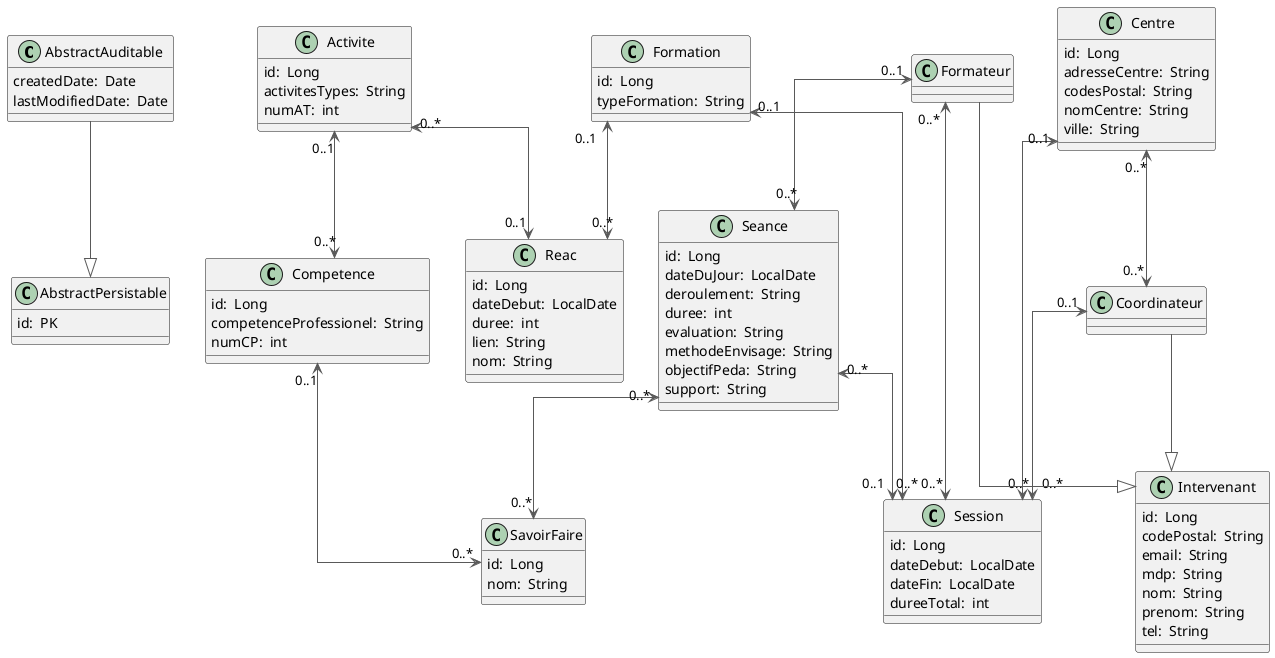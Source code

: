 @startuml


top to bottom direction
skinparam linetype ortho

class AbstractAuditable {
   createdDate:  Date 
   lastModifiedDate:  Date 
}
class AbstractPersistable {
   id:  PK 
}
class Activite {
   id:  Long 
   activitesTypes:  String 
   numAT:  int 
}
class Centre {
   id:  Long 
   adresseCentre:  String 
   codesPostal:  String 
   nomCentre:  String 
   ville:  String 
}
class Competence {
   id:  Long 
   competenceProfessionel:  String 
   numCP:  int 
}
class Coordinateur
class Formateur
class Formation {
   id:  Long 
   typeFormation:  String 
}
class Intervenant {
   id:  Long 
   codePostal:  String 
   email:  String 
   mdp:  String 
   nom:  String 
   prenom:  String 
   tel:  String 
}
class Reac {
   id:  Long 
   dateDebut:  LocalDate 
   duree:  int 
   lien:  String 
   nom:  String 
}
class SavoirFaire {
   id:  Long 
   nom:  String 
}
class Seance {
   id:  Long 
   dateDuJour:  LocalDate 
   deroulement:  String 
   duree:  int 
   evaluation:  String 
   methodeEnvisage:  String 
   objectifPeda:  String 
   support:  String 
}
class Session {
   id:  Long 
   dateDebut:  LocalDate 
   dateFin:  LocalDate 
   dureeTotal:  int 
}

AbstractAuditable    -[#595959,plain]-^  AbstractPersistable 
Activite            "0..1" <-[#595959,plain]-> "0..*" Competence          
Activite            "0..*" <-[#595959,plain]-> "0..1" Reac                
Centre              "0..*" <-[#595959,plain]-> "0..*" Coordinateur        
Centre              "0..1" <-[#595959,plain]-> "0..*" Session             
Competence          "0..1" <-[#595959,plain]-> "0..*" SavoirFaire         
Coordinateur         -[#595959,plain]-^  Intervenant         
Coordinateur        "0..1" <-[#595959,plain]-> "0..*" Session             
Formateur            -[#595959,plain]-^  Intervenant         
Formateur           "0..1" <-[#595959,plain]-> "0..*" Seance              
Formateur           "0..*" <-[#595959,plain]-> "0..*" Session             
Formation           "0..1" <-[#595959,plain]-> "0..*" Reac                
Formation           "0..1" <-[#595959,plain]-> "0..*" Session             
Seance              "0..*" <-[#595959,plain]-> "0..*" SavoirFaire         
Seance              "0..*" <-[#595959,plain]-> "0..1" Session             
@enduml
